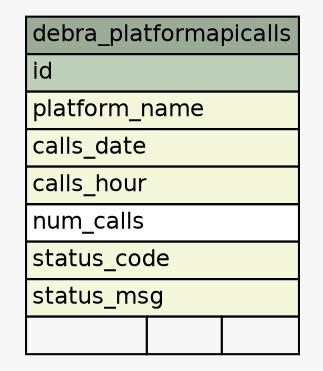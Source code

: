 // dot 2.36.0 on Linux 3.17.0-rc4-a1
// SchemaSpy rev 590
digraph "debra_platformapicalls" {
  graph [
    rankdir="RL"
    bgcolor="#f7f7f7"
    nodesep="0.18"
    ranksep="0.46"
    fontname="Helvetica"
    fontsize="11"
  ];
  node [
    fontname="Helvetica"
    fontsize="11"
    shape="plaintext"
  ];
  edge [
    arrowsize="0.8"
  ];
  "debra_platformapicalls" [
    label=<
    <TABLE BORDER="0" CELLBORDER="1" CELLSPACING="0" BGCOLOR="#ffffff">
      <TR><TD COLSPAN="3" BGCOLOR="#9bab96" ALIGN="CENTER">debra_platformapicalls</TD></TR>
      <TR><TD PORT="id" COLSPAN="3" BGCOLOR="#bed1b8" ALIGN="LEFT">id</TD></TR>
      <TR><TD PORT="platform_name" COLSPAN="3" BGCOLOR="#f4f7da" ALIGN="LEFT">platform_name</TD></TR>
      <TR><TD PORT="calls_date" COLSPAN="3" BGCOLOR="#f4f7da" ALIGN="LEFT">calls_date</TD></TR>
      <TR><TD PORT="calls_hour" COLSPAN="3" BGCOLOR="#f4f7da" ALIGN="LEFT">calls_hour</TD></TR>
      <TR><TD PORT="num_calls" COLSPAN="3" ALIGN="LEFT">num_calls</TD></TR>
      <TR><TD PORT="status_code" COLSPAN="3" BGCOLOR="#f4f7da" ALIGN="LEFT">status_code</TD></TR>
      <TR><TD PORT="status_msg" COLSPAN="3" BGCOLOR="#f4f7da" ALIGN="LEFT">status_msg</TD></TR>
      <TR><TD ALIGN="LEFT" BGCOLOR="#f7f7f7">  </TD><TD ALIGN="RIGHT" BGCOLOR="#f7f7f7">  </TD><TD ALIGN="RIGHT" BGCOLOR="#f7f7f7">  </TD></TR>
    </TABLE>>
    URL="tables/debra_platformapicalls.html"
    tooltip="debra_platformapicalls"
  ];
}
